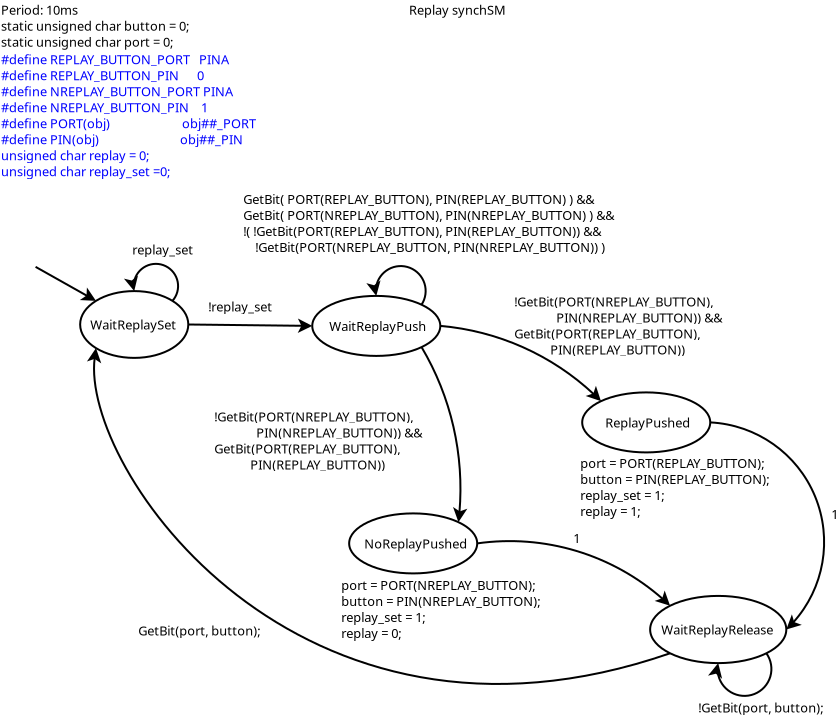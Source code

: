 <?xml version="1.0" encoding="UTF-8"?>
<dia:diagram xmlns:dia="http://www.lysator.liu.se/~alla/dia/">
  <dia:layer name="Background" visible="true" active="true">
    <dia:object type="Standard - Text" version="1" id="O0">
      <dia:attribute name="obj_pos">
        <dia:point val="2.585,1.74"/>
      </dia:attribute>
      <dia:attribute name="obj_bb">
        <dia:rectangle val="2.585,1.126;12.819,3.53"/>
      </dia:attribute>
      <dia:attribute name="text">
        <dia:composite type="text">
          <dia:attribute name="string">
            <dia:string>#Period: 10ms
static unsigned char button = 0;
static unsigned char port = 0;#</dia:string>
          </dia:attribute>
          <dia:attribute name="font">
            <dia:font family="sans" style="0" name="Helvetica"/>
          </dia:attribute>
          <dia:attribute name="height">
            <dia:real val="0.8"/>
          </dia:attribute>
          <dia:attribute name="pos">
            <dia:point val="2.585,1.74"/>
          </dia:attribute>
          <dia:attribute name="color">
            <dia:color val="#000000"/>
          </dia:attribute>
          <dia:attribute name="alignment">
            <dia:enum val="0"/>
          </dia:attribute>
        </dia:composite>
      </dia:attribute>
      <dia:attribute name="valign">
        <dia:enum val="3"/>
      </dia:attribute>
    </dia:object>
    <dia:object type="Standard - Text" version="1" id="O1">
      <dia:attribute name="obj_pos">
        <dia:point val="22.985,1.74"/>
      </dia:attribute>
      <dia:attribute name="obj_bb">
        <dia:rectangle val="22.985,1.145;28.091,1.893"/>
      </dia:attribute>
      <dia:attribute name="text">
        <dia:composite type="text">
          <dia:attribute name="string">
            <dia:string>#Replay synchSM#</dia:string>
          </dia:attribute>
          <dia:attribute name="font">
            <dia:font family="sans" style="0" name="Helvetica"/>
          </dia:attribute>
          <dia:attribute name="height">
            <dia:real val="0.8"/>
          </dia:attribute>
          <dia:attribute name="pos">
            <dia:point val="22.985,1.74"/>
          </dia:attribute>
          <dia:attribute name="color">
            <dia:color val="#000000"/>
          </dia:attribute>
          <dia:attribute name="alignment">
            <dia:enum val="0"/>
          </dia:attribute>
        </dia:composite>
      </dia:attribute>
      <dia:attribute name="valign">
        <dia:enum val="3"/>
      </dia:attribute>
    </dia:object>
    <dia:object type="Standard - Text" version="1" id="O2">
      <dia:attribute name="obj_pos">
        <dia:point val="2.585,4.215"/>
      </dia:attribute>
      <dia:attribute name="obj_bb">
        <dia:rectangle val="2.585,3.62;17.144,9.967"/>
      </dia:attribute>
      <dia:attribute name="text">
        <dia:composite type="text">
          <dia:attribute name="string">
            <dia:string>##define REPLAY_BUTTON_PORT   PINA
#define REPLAY_BUTTON_PIN      0
#define NREPLAY_BUTTON_PORT PINA
#define NREPLAY_BUTTON_PIN    1
#define PORT(obj)                        obj##_PORT
#define PIN(obj)                           obj##_PIN
unsigned char replay = 0;
unsigned char replay_set =0; #</dia:string>
          </dia:attribute>
          <dia:attribute name="font">
            <dia:font family="sans" style="0" name="Helvetica"/>
          </dia:attribute>
          <dia:attribute name="height">
            <dia:real val="0.8"/>
          </dia:attribute>
          <dia:attribute name="pos">
            <dia:point val="2.585,4.215"/>
          </dia:attribute>
          <dia:attribute name="color">
            <dia:color val="#0000ff"/>
          </dia:attribute>
          <dia:attribute name="alignment">
            <dia:enum val="0"/>
          </dia:attribute>
        </dia:composite>
      </dia:attribute>
      <dia:attribute name="valign">
        <dia:enum val="3"/>
      </dia:attribute>
    </dia:object>
    <dia:object type="Standard - Line" version="0" id="O3">
      <dia:attribute name="obj_pos">
        <dia:point val="4.314,14.348"/>
      </dia:attribute>
      <dia:attribute name="obj_bb">
        <dia:rectangle val="4.246,14.28;7.431,16.118"/>
      </dia:attribute>
      <dia:attribute name="conn_endpoints">
        <dia:point val="4.314,14.348"/>
        <dia:point val="7.334,16.048"/>
      </dia:attribute>
      <dia:attribute name="numcp">
        <dia:int val="1"/>
      </dia:attribute>
      <dia:attribute name="end_arrow">
        <dia:enum val="22"/>
      </dia:attribute>
      <dia:attribute name="end_arrow_length">
        <dia:real val="0.5"/>
      </dia:attribute>
      <dia:attribute name="end_arrow_width">
        <dia:real val="0.5"/>
      </dia:attribute>
      <dia:connections>
        <dia:connection handle="1" to="O4" connection="0"/>
      </dia:connections>
    </dia:object>
    <dia:object type="Standard - Ellipse" version="0" id="O4">
      <dia:attribute name="obj_pos">
        <dia:point val="6.542,15.559"/>
      </dia:attribute>
      <dia:attribute name="obj_bb">
        <dia:rectangle val="6.492,15.509;12,18.95"/>
      </dia:attribute>
      <dia:attribute name="elem_corner">
        <dia:point val="6.542,15.559"/>
      </dia:attribute>
      <dia:attribute name="elem_width">
        <dia:real val="5.408"/>
      </dia:attribute>
      <dia:attribute name="elem_height">
        <dia:real val="3.341"/>
      </dia:attribute>
    </dia:object>
    <dia:object type="Standard - Text" version="1" id="O5">
      <dia:attribute name="obj_pos">
        <dia:point val="7.046,17.48"/>
      </dia:attribute>
      <dia:attribute name="obj_bb">
        <dia:rectangle val="7.046,16.885;11.594,17.632"/>
      </dia:attribute>
      <dia:attribute name="text">
        <dia:composite type="text">
          <dia:attribute name="string">
            <dia:string>#WaitReplaySet#</dia:string>
          </dia:attribute>
          <dia:attribute name="font">
            <dia:font family="sans" style="0" name="Helvetica"/>
          </dia:attribute>
          <dia:attribute name="height">
            <dia:real val="0.8"/>
          </dia:attribute>
          <dia:attribute name="pos">
            <dia:point val="7.046,17.48"/>
          </dia:attribute>
          <dia:attribute name="color">
            <dia:color val="#000000"/>
          </dia:attribute>
          <dia:attribute name="alignment">
            <dia:enum val="0"/>
          </dia:attribute>
        </dia:composite>
      </dia:attribute>
      <dia:attribute name="valign">
        <dia:enum val="3"/>
      </dia:attribute>
    </dia:object>
    <dia:object type="Standard - Arc" version="0" id="O6">
      <dia:attribute name="obj_pos">
        <dia:point val="11.158,16.048"/>
      </dia:attribute>
      <dia:attribute name="obj_bb">
        <dia:rectangle val="8.73,14.147;11.49,16.109"/>
      </dia:attribute>
      <dia:attribute name="conn_endpoints">
        <dia:point val="11.158,16.048"/>
        <dia:point val="9.246,15.559"/>
      </dia:attribute>
      <dia:attribute name="curve_distance">
        <dia:real val="1.622"/>
      </dia:attribute>
      <dia:attribute name="end_arrow">
        <dia:enum val="22"/>
      </dia:attribute>
      <dia:attribute name="end_arrow_length">
        <dia:real val="0.5"/>
      </dia:attribute>
      <dia:attribute name="end_arrow_width">
        <dia:real val="0.5"/>
      </dia:attribute>
      <dia:connections>
        <dia:connection handle="0" to="O4" connection="2"/>
        <dia:connection handle="1" to="O4" connection="1"/>
      </dia:connections>
    </dia:object>
    <dia:object type="Standard - Text" version="1" id="O7">
      <dia:attribute name="obj_pos">
        <dia:point val="9.146,13.725"/>
      </dia:attribute>
      <dia:attribute name="obj_bb">
        <dia:rectangle val="9.146,13.13;12.382,13.877"/>
      </dia:attribute>
      <dia:attribute name="text">
        <dia:composite type="text">
          <dia:attribute name="string">
            <dia:string>#replay_set#</dia:string>
          </dia:attribute>
          <dia:attribute name="font">
            <dia:font family="sans" style="0" name="Helvetica"/>
          </dia:attribute>
          <dia:attribute name="height">
            <dia:real val="0.8"/>
          </dia:attribute>
          <dia:attribute name="pos">
            <dia:point val="9.146,13.725"/>
          </dia:attribute>
          <dia:attribute name="color">
            <dia:color val="#000000"/>
          </dia:attribute>
          <dia:attribute name="alignment">
            <dia:enum val="0"/>
          </dia:attribute>
        </dia:composite>
      </dia:attribute>
      <dia:attribute name="valign">
        <dia:enum val="3"/>
      </dia:attribute>
    </dia:object>
    <dia:object type="Standard - Ellipse" version="0" id="O8">
      <dia:attribute name="obj_pos">
        <dia:point val="18.148,15.8"/>
      </dia:attribute>
      <dia:attribute name="obj_bb">
        <dia:rectangle val="18.098,15.75;24.6,18.851"/>
      </dia:attribute>
      <dia:attribute name="elem_corner">
        <dia:point val="18.148,15.8"/>
      </dia:attribute>
      <dia:attribute name="elem_width">
        <dia:real val="6.402"/>
      </dia:attribute>
      <dia:attribute name="elem_height">
        <dia:real val="3.001"/>
      </dia:attribute>
    </dia:object>
    <dia:object type="Standard - Text" version="1" id="O9">
      <dia:attribute name="obj_pos">
        <dia:point val="18.999,17.55"/>
      </dia:attribute>
      <dia:attribute name="obj_bb">
        <dia:rectangle val="18.999,16.956;24.014,17.703"/>
      </dia:attribute>
      <dia:attribute name="text">
        <dia:composite type="text">
          <dia:attribute name="string">
            <dia:string>#WaitReplayPush#</dia:string>
          </dia:attribute>
          <dia:attribute name="font">
            <dia:font family="sans" style="0" name="Helvetica"/>
          </dia:attribute>
          <dia:attribute name="height">
            <dia:real val="0.8"/>
          </dia:attribute>
          <dia:attribute name="pos">
            <dia:point val="18.999,17.55"/>
          </dia:attribute>
          <dia:attribute name="color">
            <dia:color val="#000000"/>
          </dia:attribute>
          <dia:attribute name="alignment">
            <dia:enum val="0"/>
          </dia:attribute>
        </dia:composite>
      </dia:attribute>
      <dia:attribute name="valign">
        <dia:enum val="3"/>
      </dia:attribute>
    </dia:object>
    <dia:object type="Standard - Line" version="0" id="O10">
      <dia:attribute name="obj_pos">
        <dia:point val="11.95,17.23"/>
      </dia:attribute>
      <dia:attribute name="obj_bb">
        <dia:rectangle val="11.899,16.932;18.26,17.655"/>
      </dia:attribute>
      <dia:attribute name="conn_endpoints">
        <dia:point val="11.95,17.23"/>
        <dia:point val="18.148,17.3"/>
      </dia:attribute>
      <dia:attribute name="numcp">
        <dia:int val="1"/>
      </dia:attribute>
      <dia:attribute name="end_arrow">
        <dia:enum val="22"/>
      </dia:attribute>
      <dia:attribute name="end_arrow_length">
        <dia:real val="0.5"/>
      </dia:attribute>
      <dia:attribute name="end_arrow_width">
        <dia:real val="0.5"/>
      </dia:attribute>
      <dia:connections>
        <dia:connection handle="0" to="O4" connection="4"/>
        <dia:connection handle="1" to="O8" connection="3"/>
      </dia:connections>
    </dia:object>
    <dia:object type="Standard - Text" version="1" id="O11">
      <dia:attribute name="obj_pos">
        <dia:point val="12.945,16.575"/>
      </dia:attribute>
      <dia:attribute name="obj_bb">
        <dia:rectangle val="12.945,15.98;16.433,16.727"/>
      </dia:attribute>
      <dia:attribute name="text">
        <dia:composite type="text">
          <dia:attribute name="string">
            <dia:string>#!replay_set#</dia:string>
          </dia:attribute>
          <dia:attribute name="font">
            <dia:font family="sans" style="0" name="Helvetica"/>
          </dia:attribute>
          <dia:attribute name="height">
            <dia:real val="0.8"/>
          </dia:attribute>
          <dia:attribute name="pos">
            <dia:point val="12.945,16.575"/>
          </dia:attribute>
          <dia:attribute name="color">
            <dia:color val="#000000"/>
          </dia:attribute>
          <dia:attribute name="alignment">
            <dia:enum val="0"/>
          </dia:attribute>
        </dia:composite>
      </dia:attribute>
      <dia:attribute name="valign">
        <dia:enum val="3"/>
      </dia:attribute>
    </dia:object>
    <dia:object type="Standard - Arc" version="0" id="O12">
      <dia:attribute name="obj_pos">
        <dia:point val="23.613,16.239"/>
      </dia:attribute>
      <dia:attribute name="obj_bb">
        <dia:rectangle val="20.852,14.258;23.868,16.298"/>
      </dia:attribute>
      <dia:attribute name="conn_endpoints">
        <dia:point val="23.613,16.239"/>
        <dia:point val="21.349,15.8"/>
      </dia:attribute>
      <dia:attribute name="curve_distance">
        <dia:real val="1.72"/>
      </dia:attribute>
      <dia:attribute name="end_arrow">
        <dia:enum val="22"/>
      </dia:attribute>
      <dia:attribute name="end_arrow_length">
        <dia:real val="0.5"/>
      </dia:attribute>
      <dia:attribute name="end_arrow_width">
        <dia:real val="0.5"/>
      </dia:attribute>
      <dia:connections>
        <dia:connection handle="0" to="O8" connection="2"/>
        <dia:connection handle="1" to="O8" connection="1"/>
      </dia:connections>
    </dia:object>
    <dia:object type="Standard - Text" version="1" id="O13">
      <dia:attribute name="obj_pos">
        <dia:point val="14.7,11.2"/>
      </dia:attribute>
      <dia:attribute name="obj_bb">
        <dia:rectangle val="14.7,10.605;34.442,13.752"/>
      </dia:attribute>
      <dia:attribute name="text">
        <dia:composite type="text">
          <dia:attribute name="string">
            <dia:string>#GetBit( PORT(REPLAY_BUTTON), PIN(REPLAY_BUTTON) ) &amp;&amp;
GetBit( PORT(NREPLAY_BUTTON), PIN(NREPLAY_BUTTON) ) &amp;&amp; 
!( !GetBit(PORT(REPLAY_BUTTON), PIN(REPLAY_BUTTON)) &amp;&amp; 
    !GetBit(PORT(NREPLAY_BUTTON, PIN(NREPLAY_BUTTON)) )#</dia:string>
          </dia:attribute>
          <dia:attribute name="font">
            <dia:font family="sans" style="0" name="Helvetica"/>
          </dia:attribute>
          <dia:attribute name="height">
            <dia:real val="0.8"/>
          </dia:attribute>
          <dia:attribute name="pos">
            <dia:point val="14.7,11.2"/>
          </dia:attribute>
          <dia:attribute name="color">
            <dia:color val="#000000"/>
          </dia:attribute>
          <dia:attribute name="alignment">
            <dia:enum val="0"/>
          </dia:attribute>
        </dia:composite>
      </dia:attribute>
      <dia:attribute name="valign">
        <dia:enum val="3"/>
      </dia:attribute>
    </dia:object>
    <dia:object type="Standard - Ellipse" version="0" id="O14">
      <dia:attribute name="obj_pos">
        <dia:point val="31.645,20.625"/>
      </dia:attribute>
      <dia:attribute name="obj_bb">
        <dia:rectangle val="31.595,20.575;38.097,23.676"/>
      </dia:attribute>
      <dia:attribute name="elem_corner">
        <dia:point val="31.645,20.625"/>
      </dia:attribute>
      <dia:attribute name="elem_width">
        <dia:real val="6.402"/>
      </dia:attribute>
      <dia:attribute name="elem_height">
        <dia:real val="3.001"/>
      </dia:attribute>
    </dia:object>
    <dia:object type="Standard - Text" version="1" id="O15">
      <dia:attribute name="obj_pos">
        <dia:point val="32.796,22.375"/>
      </dia:attribute>
      <dia:attribute name="obj_bb">
        <dia:rectangle val="32.796,21.78;37.207,22.528"/>
      </dia:attribute>
      <dia:attribute name="text">
        <dia:composite type="text">
          <dia:attribute name="string">
            <dia:string>#ReplayPushed#</dia:string>
          </dia:attribute>
          <dia:attribute name="font">
            <dia:font family="sans" style="0" name="Helvetica"/>
          </dia:attribute>
          <dia:attribute name="height">
            <dia:real val="0.8"/>
          </dia:attribute>
          <dia:attribute name="pos">
            <dia:point val="32.796,22.375"/>
          </dia:attribute>
          <dia:attribute name="color">
            <dia:color val="#000000"/>
          </dia:attribute>
          <dia:attribute name="alignment">
            <dia:enum val="0"/>
          </dia:attribute>
        </dia:composite>
      </dia:attribute>
      <dia:attribute name="valign">
        <dia:enum val="3"/>
      </dia:attribute>
    </dia:object>
    <dia:object type="Standard - Arc" version="0" id="O16">
      <dia:attribute name="obj_pos">
        <dia:point val="24.55,17.3"/>
      </dia:attribute>
      <dia:attribute name="obj_bb">
        <dia:rectangle val="24.483,17.234;32.649,21.131"/>
      </dia:attribute>
      <dia:attribute name="conn_endpoints">
        <dia:point val="24.55,17.3"/>
        <dia:point val="32.583,21.064"/>
      </dia:attribute>
      <dia:attribute name="curve_distance">
        <dia:real val="-0.79"/>
      </dia:attribute>
      <dia:attribute name="end_arrow">
        <dia:enum val="22"/>
      </dia:attribute>
      <dia:attribute name="end_arrow_length">
        <dia:real val="0.5"/>
      </dia:attribute>
      <dia:attribute name="end_arrow_width">
        <dia:real val="0.5"/>
      </dia:attribute>
      <dia:connections>
        <dia:connection handle="0" to="O8" connection="4"/>
        <dia:connection handle="1" to="O14" connection="0"/>
      </dia:connections>
    </dia:object>
    <dia:object type="Standard - Text" version="1" id="O17">
      <dia:attribute name="obj_pos">
        <dia:point val="31.55,24.4"/>
      </dia:attribute>
      <dia:attribute name="obj_bb">
        <dia:rectangle val="31.55,23.805;41.539,26.953"/>
      </dia:attribute>
      <dia:attribute name="text">
        <dia:composite type="text">
          <dia:attribute name="string">
            <dia:string>#port = PORT(REPLAY_BUTTON);
button = PIN(REPLAY_BUTTON);
replay_set = 1;
replay = 1;#</dia:string>
          </dia:attribute>
          <dia:attribute name="font">
            <dia:font family="sans" style="0" name="Helvetica"/>
          </dia:attribute>
          <dia:attribute name="height">
            <dia:real val="0.8"/>
          </dia:attribute>
          <dia:attribute name="pos">
            <dia:point val="31.55,24.4"/>
          </dia:attribute>
          <dia:attribute name="color">
            <dia:color val="#000000"/>
          </dia:attribute>
          <dia:attribute name="alignment">
            <dia:enum val="0"/>
          </dia:attribute>
        </dia:composite>
      </dia:attribute>
      <dia:attribute name="valign">
        <dia:enum val="3"/>
      </dia:attribute>
    </dia:object>
    <dia:object type="Standard - Ellipse" version="0" id="O18">
      <dia:attribute name="obj_pos">
        <dia:point val="19.993,26.675"/>
      </dia:attribute>
      <dia:attribute name="obj_bb">
        <dia:rectangle val="19.943,26.625;26.445,29.726"/>
      </dia:attribute>
      <dia:attribute name="elem_corner">
        <dia:point val="19.993,26.675"/>
      </dia:attribute>
      <dia:attribute name="elem_width">
        <dia:real val="6.402"/>
      </dia:attribute>
      <dia:attribute name="elem_height">
        <dia:real val="3.001"/>
      </dia:attribute>
    </dia:object>
    <dia:object type="Standard - Text" version="1" id="O19">
      <dia:attribute name="obj_pos">
        <dia:point val="20.744,28.425"/>
      </dia:attribute>
      <dia:attribute name="obj_bb">
        <dia:rectangle val="20.744,27.831;26.002,28.578"/>
      </dia:attribute>
      <dia:attribute name="text">
        <dia:composite type="text">
          <dia:attribute name="string">
            <dia:string>#NoReplayPushed#</dia:string>
          </dia:attribute>
          <dia:attribute name="font">
            <dia:font family="sans" style="0" name="Helvetica"/>
          </dia:attribute>
          <dia:attribute name="height">
            <dia:real val="0.8"/>
          </dia:attribute>
          <dia:attribute name="pos">
            <dia:point val="20.744,28.425"/>
          </dia:attribute>
          <dia:attribute name="color">
            <dia:color val="#000000"/>
          </dia:attribute>
          <dia:attribute name="alignment">
            <dia:enum val="0"/>
          </dia:attribute>
        </dia:composite>
      </dia:attribute>
      <dia:attribute name="valign">
        <dia:enum val="3"/>
      </dia:attribute>
    </dia:object>
    <dia:object type="Standard - Text" version="1" id="O20">
      <dia:attribute name="obj_pos">
        <dia:point val="13.245,22.075"/>
      </dia:attribute>
      <dia:attribute name="obj_bb">
        <dia:rectangle val="13.245,21.48;24.709,24.628"/>
      </dia:attribute>
      <dia:attribute name="text">
        <dia:composite type="text">
          <dia:attribute name="string">
            <dia:string>#!GetBit(PORT(NREPLAY_BUTTON), 
              PIN(NREPLAY_BUTTON)) &amp;&amp;
GetBit(PORT(REPLAY_BUTTON),
            PIN(REPLAY_BUTTON))#</dia:string>
          </dia:attribute>
          <dia:attribute name="font">
            <dia:font family="sans" style="0" name="Helvetica"/>
          </dia:attribute>
          <dia:attribute name="height">
            <dia:real val="0.8"/>
          </dia:attribute>
          <dia:attribute name="pos">
            <dia:point val="13.245,22.075"/>
          </dia:attribute>
          <dia:attribute name="color">
            <dia:color val="#000000"/>
          </dia:attribute>
          <dia:attribute name="alignment">
            <dia:enum val="0"/>
          </dia:attribute>
        </dia:composite>
      </dia:attribute>
      <dia:attribute name="valign">
        <dia:enum val="3"/>
      </dia:attribute>
    </dia:object>
    <dia:object type="Standard - Text" version="1" id="O21">
      <dia:attribute name="obj_pos">
        <dia:point val="19.598,30.5"/>
      </dia:attribute>
      <dia:attribute name="obj_bb">
        <dia:rectangle val="19.598,29.905;30.057,33.053"/>
      </dia:attribute>
      <dia:attribute name="text">
        <dia:composite type="text">
          <dia:attribute name="string">
            <dia:string>#port = PORT(NREPLAY_BUTTON);
button = PIN(NREPLAY_BUTTON);
replay_set = 1;
replay = 0;#</dia:string>
          </dia:attribute>
          <dia:attribute name="font">
            <dia:font family="sans" style="0" name="Helvetica"/>
          </dia:attribute>
          <dia:attribute name="height">
            <dia:real val="0.8"/>
          </dia:attribute>
          <dia:attribute name="pos">
            <dia:point val="19.598,30.5"/>
          </dia:attribute>
          <dia:attribute name="color">
            <dia:color val="#000000"/>
          </dia:attribute>
          <dia:attribute name="alignment">
            <dia:enum val="0"/>
          </dia:attribute>
        </dia:composite>
      </dia:attribute>
      <dia:attribute name="valign">
        <dia:enum val="3"/>
      </dia:attribute>
    </dia:object>
    <dia:object type="Standard - Arc" version="0" id="O22">
      <dia:attribute name="obj_pos">
        <dia:point val="23.613,18.361"/>
      </dia:attribute>
      <dia:attribute name="obj_bb">
        <dia:rectangle val="23.553,18.302;25.904,27.174"/>
      </dia:attribute>
      <dia:attribute name="conn_endpoints">
        <dia:point val="23.613,18.361"/>
        <dia:point val="25.457,27.114"/>
      </dia:attribute>
      <dia:attribute name="curve_distance">
        <dia:real val="-0.741"/>
      </dia:attribute>
      <dia:attribute name="end_arrow">
        <dia:enum val="22"/>
      </dia:attribute>
      <dia:attribute name="end_arrow_length">
        <dia:real val="0.5"/>
      </dia:attribute>
      <dia:attribute name="end_arrow_width">
        <dia:real val="0.5"/>
      </dia:attribute>
      <dia:connections>
        <dia:connection handle="0" to="O8" connection="7"/>
        <dia:connection handle="1" to="O18" connection="2"/>
      </dia:connections>
    </dia:object>
    <dia:object type="Standard - Text" version="1" id="O23">
      <dia:attribute name="obj_pos">
        <dia:point val="28.245,16.325"/>
      </dia:attribute>
      <dia:attribute name="obj_bb">
        <dia:rectangle val="28.245,15.73;39.709,18.878"/>
      </dia:attribute>
      <dia:attribute name="text">
        <dia:composite type="text">
          <dia:attribute name="string">
            <dia:string>#!GetBit(PORT(NREPLAY_BUTTON), 
              PIN(NREPLAY_BUTTON)) &amp;&amp;
GetBit(PORT(REPLAY_BUTTON),
            PIN(REPLAY_BUTTON))#</dia:string>
          </dia:attribute>
          <dia:attribute name="font">
            <dia:font family="sans" style="0" name="Helvetica"/>
          </dia:attribute>
          <dia:attribute name="height">
            <dia:real val="0.8"/>
          </dia:attribute>
          <dia:attribute name="pos">
            <dia:point val="28.245,16.325"/>
          </dia:attribute>
          <dia:attribute name="color">
            <dia:color val="#000000"/>
          </dia:attribute>
          <dia:attribute name="alignment">
            <dia:enum val="0"/>
          </dia:attribute>
        </dia:composite>
      </dia:attribute>
      <dia:attribute name="valign">
        <dia:enum val="3"/>
      </dia:attribute>
    </dia:object>
    <dia:object type="Standard - Ellipse" version="0" id="O24">
      <dia:attribute name="obj_pos">
        <dia:point val="35.042,30.8"/>
      </dia:attribute>
      <dia:attribute name="obj_bb">
        <dia:rectangle val="34.992,30.75;41.9,34.211"/>
      </dia:attribute>
      <dia:attribute name="elem_corner">
        <dia:point val="35.042,30.8"/>
      </dia:attribute>
      <dia:attribute name="elem_width">
        <dia:real val="6.808"/>
      </dia:attribute>
      <dia:attribute name="elem_height">
        <dia:real val="3.361"/>
      </dia:attribute>
    </dia:object>
    <dia:object type="Standard - Text" version="1" id="O25">
      <dia:attribute name="obj_pos">
        <dia:point val="35.596,32.73"/>
      </dia:attribute>
      <dia:attribute name="obj_bb">
        <dia:rectangle val="35.596,32.136;41.591,32.883"/>
      </dia:attribute>
      <dia:attribute name="text">
        <dia:composite type="text">
          <dia:attribute name="string">
            <dia:string>#WaitReplayRelease#</dia:string>
          </dia:attribute>
          <dia:attribute name="font">
            <dia:font family="sans" style="0" name="Helvetica"/>
          </dia:attribute>
          <dia:attribute name="height">
            <dia:real val="0.8"/>
          </dia:attribute>
          <dia:attribute name="pos">
            <dia:point val="35.596,32.73"/>
          </dia:attribute>
          <dia:attribute name="color">
            <dia:color val="#000000"/>
          </dia:attribute>
          <dia:attribute name="alignment">
            <dia:enum val="0"/>
          </dia:attribute>
        </dia:composite>
      </dia:attribute>
      <dia:attribute name="valign">
        <dia:enum val="3"/>
      </dia:attribute>
    </dia:object>
    <dia:object type="Standard - Arc" version="0" id="O26">
      <dia:attribute name="obj_pos">
        <dia:point val="26.395,28.175"/>
      </dia:attribute>
      <dia:attribute name="obj_bb">
        <dia:rectangle val="26.332,28.011;36.102,31.355"/>
      </dia:attribute>
      <dia:attribute name="conn_endpoints">
        <dia:point val="26.395,28.175"/>
        <dia:point val="36.039,31.292"/>
      </dia:attribute>
      <dia:attribute name="curve_distance">
        <dia:real val="-1.169"/>
      </dia:attribute>
      <dia:attribute name="end_arrow">
        <dia:enum val="22"/>
      </dia:attribute>
      <dia:attribute name="end_arrow_length">
        <dia:real val="0.5"/>
      </dia:attribute>
      <dia:attribute name="end_arrow_width">
        <dia:real val="0.5"/>
      </dia:attribute>
      <dia:connections>
        <dia:connection handle="0" to="O18" connection="4"/>
        <dia:connection handle="1" to="O24" connection="0"/>
      </dia:connections>
    </dia:object>
    <dia:object type="Standard - Text" version="1" id="O27">
      <dia:attribute name="obj_pos">
        <dia:point val="31.2,28.15"/>
      </dia:attribute>
      <dia:attribute name="obj_bb">
        <dia:rectangle val="31.2,27.555;31.6,28.302"/>
      </dia:attribute>
      <dia:attribute name="text">
        <dia:composite type="text">
          <dia:attribute name="string">
            <dia:string>#1#</dia:string>
          </dia:attribute>
          <dia:attribute name="font">
            <dia:font family="sans" style="0" name="Helvetica"/>
          </dia:attribute>
          <dia:attribute name="height">
            <dia:real val="0.8"/>
          </dia:attribute>
          <dia:attribute name="pos">
            <dia:point val="31.2,28.15"/>
          </dia:attribute>
          <dia:attribute name="color">
            <dia:color val="#000000"/>
          </dia:attribute>
          <dia:attribute name="alignment">
            <dia:enum val="0"/>
          </dia:attribute>
        </dia:composite>
      </dia:attribute>
      <dia:attribute name="valign">
        <dia:enum val="3"/>
      </dia:attribute>
    </dia:object>
    <dia:object type="Standard - Arc" version="0" id="O28">
      <dia:attribute name="obj_pos">
        <dia:point val="38.047,22.125"/>
      </dia:attribute>
      <dia:attribute name="obj_bb">
        <dia:rectangle val="37.983,22.061;43.791,32.545"/>
      </dia:attribute>
      <dia:attribute name="conn_endpoints">
        <dia:point val="38.047,22.125"/>
        <dia:point val="41.85,32.48"/>
      </dia:attribute>
      <dia:attribute name="curve_distance">
        <dia:real val="-3.649"/>
      </dia:attribute>
      <dia:attribute name="end_arrow">
        <dia:enum val="22"/>
      </dia:attribute>
      <dia:attribute name="end_arrow_length">
        <dia:real val="0.5"/>
      </dia:attribute>
      <dia:attribute name="end_arrow_width">
        <dia:real val="0.5"/>
      </dia:attribute>
      <dia:connections>
        <dia:connection handle="0" to="O14" connection="4"/>
        <dia:connection handle="1" to="O24" connection="4"/>
      </dia:connections>
    </dia:object>
    <dia:object type="Standard - Text" version="1" id="O29">
      <dia:attribute name="obj_pos">
        <dia:point val="44.1,26.95"/>
      </dia:attribute>
      <dia:attribute name="obj_bb">
        <dia:rectangle val="44.1,26.355;44.5,27.102"/>
      </dia:attribute>
      <dia:attribute name="text">
        <dia:composite type="text">
          <dia:attribute name="string">
            <dia:string>#1#</dia:string>
          </dia:attribute>
          <dia:attribute name="font">
            <dia:font family="sans" style="0" name="Helvetica"/>
          </dia:attribute>
          <dia:attribute name="height">
            <dia:real val="0.8"/>
          </dia:attribute>
          <dia:attribute name="pos">
            <dia:point val="44.1,26.95"/>
          </dia:attribute>
          <dia:attribute name="color">
            <dia:color val="#000000"/>
          </dia:attribute>
          <dia:attribute name="alignment">
            <dia:enum val="0"/>
          </dia:attribute>
        </dia:composite>
      </dia:attribute>
      <dia:attribute name="valign">
        <dia:enum val="3"/>
      </dia:attribute>
    </dia:object>
    <dia:object type="Standard - Arc" version="0" id="O30">
      <dia:attribute name="obj_pos">
        <dia:point val="40.853,33.669"/>
      </dia:attribute>
      <dia:attribute name="obj_bb">
        <dia:rectangle val="37.935,33.61;41.156,35.85"/>
      </dia:attribute>
      <dia:attribute name="conn_endpoints">
        <dia:point val="40.853,33.669"/>
        <dia:point val="38.446,34.161"/>
      </dia:attribute>
      <dia:attribute name="curve_distance">
        <dia:real val="-1.896"/>
      </dia:attribute>
      <dia:attribute name="end_arrow">
        <dia:enum val="22"/>
      </dia:attribute>
      <dia:attribute name="end_arrow_length">
        <dia:real val="0.5"/>
      </dia:attribute>
      <dia:attribute name="end_arrow_width">
        <dia:real val="0.5"/>
      </dia:attribute>
      <dia:connections>
        <dia:connection handle="0" to="O24" connection="7"/>
        <dia:connection handle="1" to="O24" connection="6"/>
      </dia:connections>
    </dia:object>
    <dia:object type="Standard - Text" version="1" id="O31">
      <dia:attribute name="obj_pos">
        <dia:point val="37.445,36.625"/>
      </dia:attribute>
      <dia:attribute name="obj_bb">
        <dia:rectangle val="37.445,36.03;44.14,36.778"/>
      </dia:attribute>
      <dia:attribute name="text">
        <dia:composite type="text">
          <dia:attribute name="string">
            <dia:string>#!GetBit(port, button);#</dia:string>
          </dia:attribute>
          <dia:attribute name="font">
            <dia:font family="sans" style="0" name="Helvetica"/>
          </dia:attribute>
          <dia:attribute name="height">
            <dia:real val="0.8"/>
          </dia:attribute>
          <dia:attribute name="pos">
            <dia:point val="37.445,36.625"/>
          </dia:attribute>
          <dia:attribute name="color">
            <dia:color val="#000000"/>
          </dia:attribute>
          <dia:attribute name="alignment">
            <dia:enum val="0"/>
          </dia:attribute>
        </dia:composite>
      </dia:attribute>
      <dia:attribute name="valign">
        <dia:enum val="3"/>
      </dia:attribute>
    </dia:object>
    <dia:object type="Standard - BezierLine" version="0" id="O32">
      <dia:attribute name="obj_pos">
        <dia:point val="36.039,33.669"/>
      </dia:attribute>
      <dia:attribute name="obj_bb">
        <dia:rectangle val="6.881,18.411;36.103,35.254"/>
      </dia:attribute>
      <dia:attribute name="bez_points">
        <dia:point val="36.039,33.669"/>
        <dia:point val="17.35,40.15"/>
        <dia:point val="6.55,24.35"/>
        <dia:point val="7.334,18.411"/>
      </dia:attribute>
      <dia:attribute name="corner_types">
        <dia:enum val="0"/>
        <dia:enum val="0"/>
      </dia:attribute>
      <dia:attribute name="end_arrow">
        <dia:enum val="22"/>
      </dia:attribute>
      <dia:attribute name="end_arrow_length">
        <dia:real val="0.5"/>
      </dia:attribute>
      <dia:attribute name="end_arrow_width">
        <dia:real val="0.5"/>
      </dia:attribute>
      <dia:connections>
        <dia:connection handle="0" to="O24" connection="5"/>
        <dia:connection handle="3" to="O4" connection="5"/>
      </dia:connections>
    </dia:object>
    <dia:object type="Standard - Text" version="1" id="O33">
      <dia:attribute name="obj_pos">
        <dia:point val="9.445,32.775"/>
      </dia:attribute>
      <dia:attribute name="obj_bb">
        <dia:rectangle val="9.445,32.18;15.887,32.928"/>
      </dia:attribute>
      <dia:attribute name="text">
        <dia:composite type="text">
          <dia:attribute name="string">
            <dia:string>#GetBit(port, button);#</dia:string>
          </dia:attribute>
          <dia:attribute name="font">
            <dia:font family="sans" style="0" name="Helvetica"/>
          </dia:attribute>
          <dia:attribute name="height">
            <dia:real val="0.8"/>
          </dia:attribute>
          <dia:attribute name="pos">
            <dia:point val="9.445,32.775"/>
          </dia:attribute>
          <dia:attribute name="color">
            <dia:color val="#000000"/>
          </dia:attribute>
          <dia:attribute name="alignment">
            <dia:enum val="0"/>
          </dia:attribute>
        </dia:composite>
      </dia:attribute>
      <dia:attribute name="valign">
        <dia:enum val="3"/>
      </dia:attribute>
    </dia:object>
  </dia:layer>
</dia:diagram>
